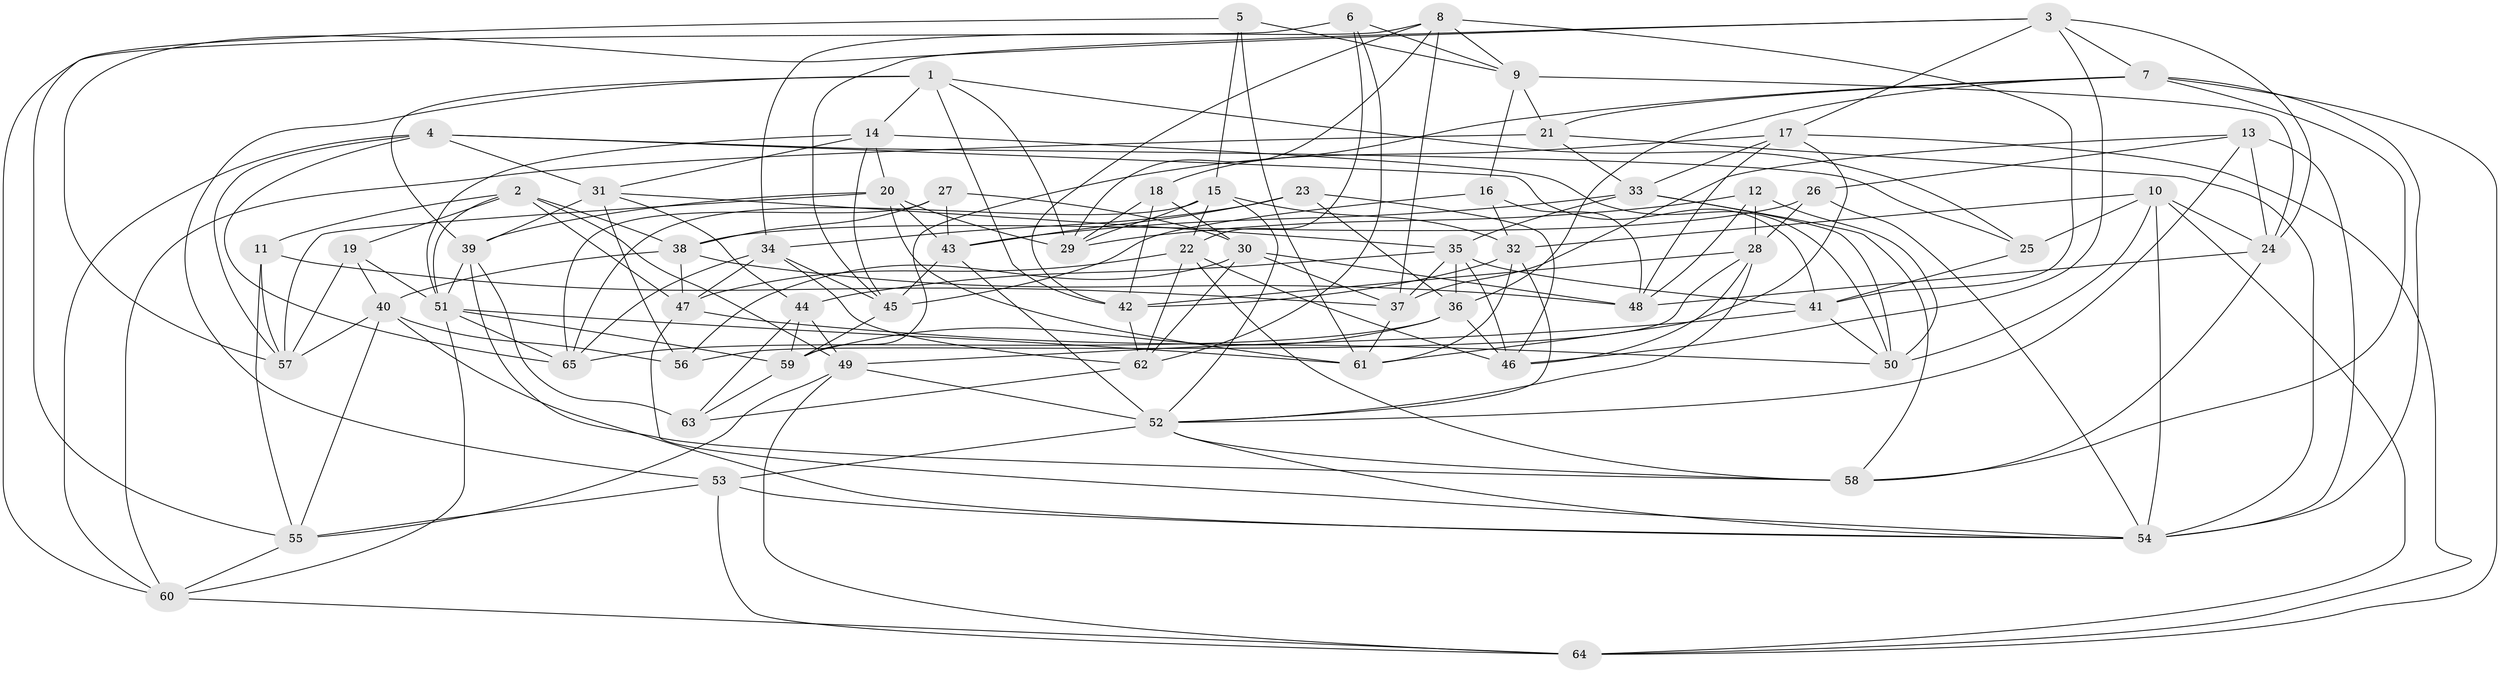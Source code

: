 // original degree distribution, {4: 1.0}
// Generated by graph-tools (version 1.1) at 2025/50/03/09/25 03:50:48]
// undirected, 65 vertices, 185 edges
graph export_dot {
graph [start="1"]
  node [color=gray90,style=filled];
  1;
  2;
  3;
  4;
  5;
  6;
  7;
  8;
  9;
  10;
  11;
  12;
  13;
  14;
  15;
  16;
  17;
  18;
  19;
  20;
  21;
  22;
  23;
  24;
  25;
  26;
  27;
  28;
  29;
  30;
  31;
  32;
  33;
  34;
  35;
  36;
  37;
  38;
  39;
  40;
  41;
  42;
  43;
  44;
  45;
  46;
  47;
  48;
  49;
  50;
  51;
  52;
  53;
  54;
  55;
  56;
  57;
  58;
  59;
  60;
  61;
  62;
  63;
  64;
  65;
  1 -- 14 [weight=1.0];
  1 -- 25 [weight=1.0];
  1 -- 29 [weight=1.0];
  1 -- 39 [weight=1.0];
  1 -- 42 [weight=1.0];
  1 -- 53 [weight=1.0];
  2 -- 11 [weight=1.0];
  2 -- 19 [weight=1.0];
  2 -- 38 [weight=1.0];
  2 -- 47 [weight=1.0];
  2 -- 49 [weight=1.0];
  2 -- 51 [weight=1.0];
  3 -- 7 [weight=1.0];
  3 -- 17 [weight=1.0];
  3 -- 24 [weight=1.0];
  3 -- 45 [weight=1.0];
  3 -- 46 [weight=1.0];
  3 -- 57 [weight=1.0];
  4 -- 25 [weight=1.0];
  4 -- 31 [weight=1.0];
  4 -- 41 [weight=1.0];
  4 -- 57 [weight=1.0];
  4 -- 60 [weight=1.0];
  4 -- 65 [weight=1.0];
  5 -- 9 [weight=1.0];
  5 -- 15 [weight=1.0];
  5 -- 55 [weight=1.0];
  5 -- 61 [weight=1.0];
  6 -- 9 [weight=1.0];
  6 -- 22 [weight=1.0];
  6 -- 60 [weight=1.0];
  6 -- 62 [weight=1.0];
  7 -- 18 [weight=1.0];
  7 -- 21 [weight=2.0];
  7 -- 36 [weight=1.0];
  7 -- 54 [weight=1.0];
  7 -- 58 [weight=1.0];
  7 -- 64 [weight=1.0];
  8 -- 9 [weight=1.0];
  8 -- 29 [weight=1.0];
  8 -- 34 [weight=1.0];
  8 -- 37 [weight=1.0];
  8 -- 41 [weight=1.0];
  8 -- 42 [weight=1.0];
  9 -- 16 [weight=1.0];
  9 -- 21 [weight=1.0];
  9 -- 24 [weight=1.0];
  10 -- 24 [weight=1.0];
  10 -- 25 [weight=1.0];
  10 -- 32 [weight=1.0];
  10 -- 50 [weight=1.0];
  10 -- 54 [weight=1.0];
  10 -- 64 [weight=1.0];
  11 -- 37 [weight=1.0];
  11 -- 55 [weight=1.0];
  11 -- 57 [weight=1.0];
  12 -- 28 [weight=1.0];
  12 -- 29 [weight=1.0];
  12 -- 48 [weight=1.0];
  12 -- 50 [weight=1.0];
  13 -- 24 [weight=1.0];
  13 -- 26 [weight=1.0];
  13 -- 37 [weight=1.0];
  13 -- 52 [weight=1.0];
  13 -- 54 [weight=2.0];
  14 -- 20 [weight=1.0];
  14 -- 31 [weight=1.0];
  14 -- 45 [weight=1.0];
  14 -- 50 [weight=1.0];
  14 -- 51 [weight=1.0];
  15 -- 22 [weight=1.0];
  15 -- 29 [weight=1.0];
  15 -- 32 [weight=1.0];
  15 -- 52 [weight=1.0];
  15 -- 65 [weight=1.0];
  16 -- 32 [weight=1.0];
  16 -- 45 [weight=1.0];
  16 -- 48 [weight=1.0];
  17 -- 33 [weight=1.0];
  17 -- 48 [weight=1.0];
  17 -- 59 [weight=1.0];
  17 -- 61 [weight=1.0];
  17 -- 64 [weight=1.0];
  18 -- 29 [weight=1.0];
  18 -- 30 [weight=1.0];
  18 -- 42 [weight=1.0];
  19 -- 40 [weight=1.0];
  19 -- 51 [weight=1.0];
  19 -- 57 [weight=1.0];
  20 -- 29 [weight=1.0];
  20 -- 39 [weight=1.0];
  20 -- 43 [weight=1.0];
  20 -- 57 [weight=1.0];
  20 -- 61 [weight=1.0];
  21 -- 33 [weight=1.0];
  21 -- 54 [weight=1.0];
  21 -- 60 [weight=1.0];
  22 -- 46 [weight=1.0];
  22 -- 47 [weight=1.0];
  22 -- 58 [weight=1.0];
  22 -- 62 [weight=1.0];
  23 -- 34 [weight=1.0];
  23 -- 36 [weight=1.0];
  23 -- 43 [weight=1.0];
  23 -- 46 [weight=1.0];
  24 -- 48 [weight=1.0];
  24 -- 58 [weight=1.0];
  25 -- 41 [weight=1.0];
  26 -- 28 [weight=1.0];
  26 -- 38 [weight=1.0];
  26 -- 54 [weight=1.0];
  27 -- 30 [weight=1.0];
  27 -- 38 [weight=1.0];
  27 -- 43 [weight=1.0];
  27 -- 65 [weight=1.0];
  28 -- 42 [weight=1.0];
  28 -- 46 [weight=1.0];
  28 -- 52 [weight=1.0];
  28 -- 56 [weight=1.0];
  30 -- 37 [weight=1.0];
  30 -- 48 [weight=1.0];
  30 -- 56 [weight=1.0];
  30 -- 62 [weight=1.0];
  31 -- 35 [weight=1.0];
  31 -- 39 [weight=1.0];
  31 -- 44 [weight=1.0];
  31 -- 56 [weight=1.0];
  32 -- 42 [weight=1.0];
  32 -- 52 [weight=1.0];
  32 -- 61 [weight=1.0];
  33 -- 35 [weight=1.0];
  33 -- 43 [weight=1.0];
  33 -- 50 [weight=1.0];
  33 -- 58 [weight=1.0];
  34 -- 45 [weight=1.0];
  34 -- 47 [weight=1.0];
  34 -- 62 [weight=1.0];
  34 -- 65 [weight=1.0];
  35 -- 36 [weight=1.0];
  35 -- 37 [weight=1.0];
  35 -- 41 [weight=1.0];
  35 -- 44 [weight=2.0];
  35 -- 46 [weight=1.0];
  36 -- 46 [weight=1.0];
  36 -- 59 [weight=1.0];
  36 -- 65 [weight=1.0];
  37 -- 61 [weight=1.0];
  38 -- 40 [weight=1.0];
  38 -- 47 [weight=1.0];
  38 -- 48 [weight=1.0];
  39 -- 51 [weight=1.0];
  39 -- 58 [weight=1.0];
  39 -- 63 [weight=1.0];
  40 -- 54 [weight=1.0];
  40 -- 55 [weight=1.0];
  40 -- 56 [weight=1.0];
  40 -- 57 [weight=1.0];
  41 -- 49 [weight=1.0];
  41 -- 50 [weight=1.0];
  42 -- 62 [weight=1.0];
  43 -- 45 [weight=1.0];
  43 -- 52 [weight=1.0];
  44 -- 49 [weight=1.0];
  44 -- 59 [weight=1.0];
  44 -- 63 [weight=1.0];
  45 -- 59 [weight=1.0];
  47 -- 50 [weight=1.0];
  47 -- 54 [weight=1.0];
  49 -- 52 [weight=1.0];
  49 -- 55 [weight=1.0];
  49 -- 64 [weight=1.0];
  51 -- 59 [weight=1.0];
  51 -- 60 [weight=1.0];
  51 -- 61 [weight=1.0];
  51 -- 65 [weight=1.0];
  52 -- 53 [weight=2.0];
  52 -- 54 [weight=1.0];
  52 -- 58 [weight=1.0];
  53 -- 54 [weight=1.0];
  53 -- 55 [weight=1.0];
  53 -- 64 [weight=1.0];
  55 -- 60 [weight=1.0];
  59 -- 63 [weight=1.0];
  60 -- 64 [weight=1.0];
  62 -- 63 [weight=1.0];
}
